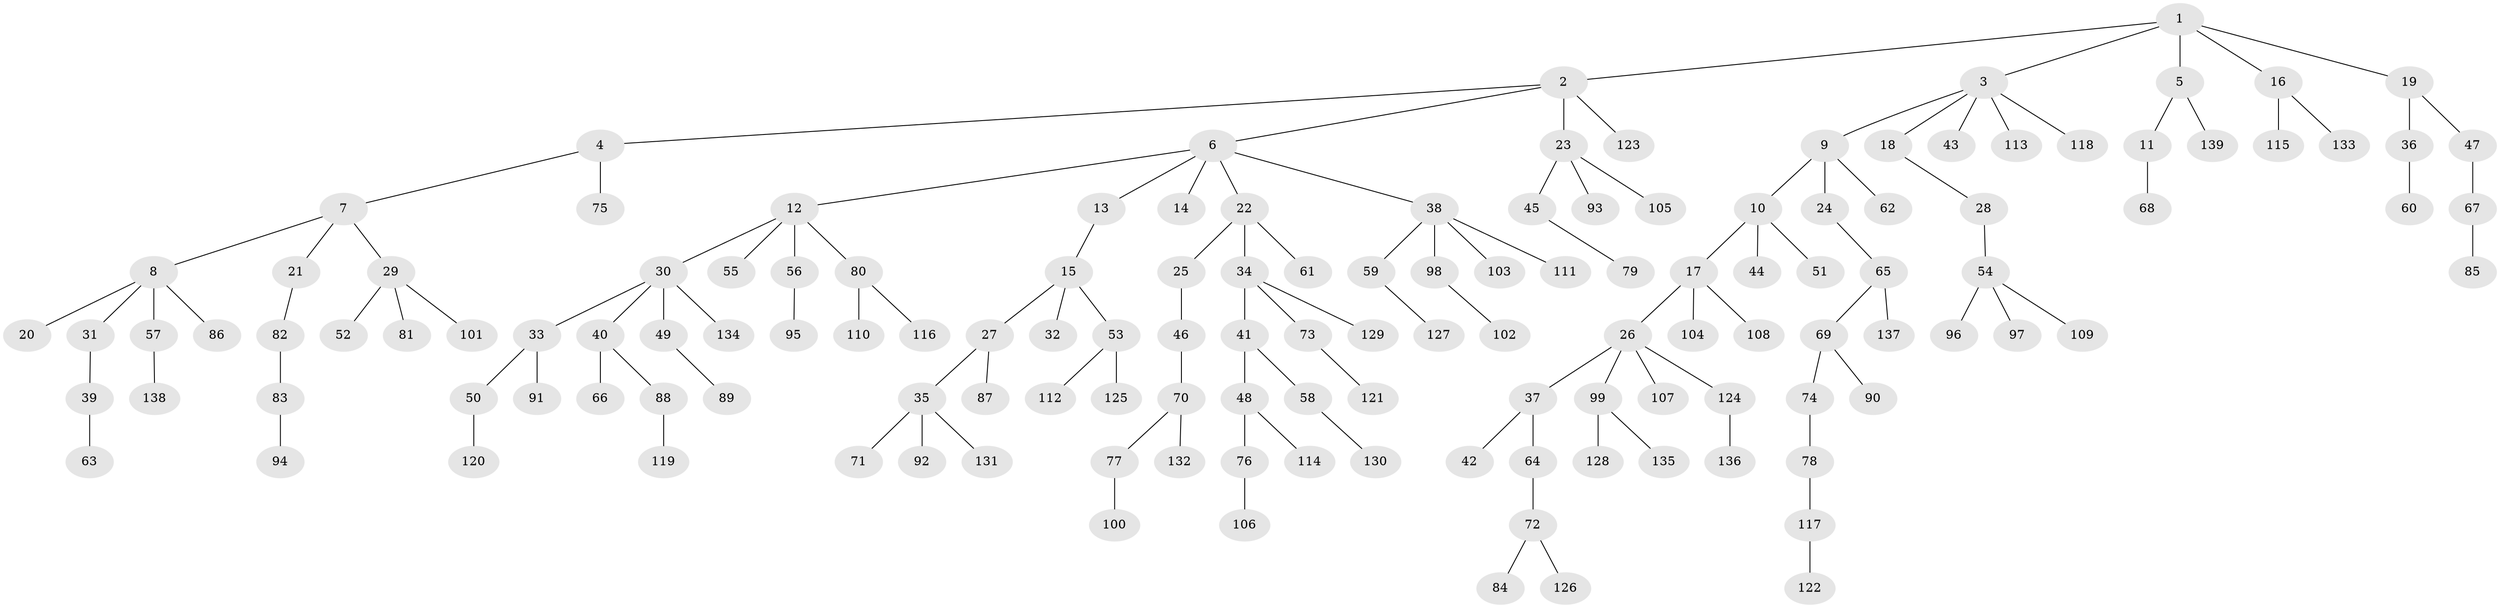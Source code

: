 // coarse degree distribution, {9: 0.028985507246376812, 6: 0.028985507246376812, 5: 0.043478260869565216, 4: 0.028985507246376812, 1: 0.6521739130434783, 2: 0.17391304347826086, 8: 0.014492753623188406, 3: 0.028985507246376812}
// Generated by graph-tools (version 1.1) at 2025/54/03/05/25 16:54:47]
// undirected, 139 vertices, 138 edges
graph export_dot {
graph [start="1"]
  node [color=gray90,style=filled];
  1;
  2;
  3;
  4;
  5;
  6;
  7;
  8;
  9;
  10;
  11;
  12;
  13;
  14;
  15;
  16;
  17;
  18;
  19;
  20;
  21;
  22;
  23;
  24;
  25;
  26;
  27;
  28;
  29;
  30;
  31;
  32;
  33;
  34;
  35;
  36;
  37;
  38;
  39;
  40;
  41;
  42;
  43;
  44;
  45;
  46;
  47;
  48;
  49;
  50;
  51;
  52;
  53;
  54;
  55;
  56;
  57;
  58;
  59;
  60;
  61;
  62;
  63;
  64;
  65;
  66;
  67;
  68;
  69;
  70;
  71;
  72;
  73;
  74;
  75;
  76;
  77;
  78;
  79;
  80;
  81;
  82;
  83;
  84;
  85;
  86;
  87;
  88;
  89;
  90;
  91;
  92;
  93;
  94;
  95;
  96;
  97;
  98;
  99;
  100;
  101;
  102;
  103;
  104;
  105;
  106;
  107;
  108;
  109;
  110;
  111;
  112;
  113;
  114;
  115;
  116;
  117;
  118;
  119;
  120;
  121;
  122;
  123;
  124;
  125;
  126;
  127;
  128;
  129;
  130;
  131;
  132;
  133;
  134;
  135;
  136;
  137;
  138;
  139;
  1 -- 2;
  1 -- 3;
  1 -- 5;
  1 -- 16;
  1 -- 19;
  2 -- 4;
  2 -- 6;
  2 -- 23;
  2 -- 123;
  3 -- 9;
  3 -- 18;
  3 -- 43;
  3 -- 113;
  3 -- 118;
  4 -- 7;
  4 -- 75;
  5 -- 11;
  5 -- 139;
  6 -- 12;
  6 -- 13;
  6 -- 14;
  6 -- 22;
  6 -- 38;
  7 -- 8;
  7 -- 21;
  7 -- 29;
  8 -- 20;
  8 -- 31;
  8 -- 57;
  8 -- 86;
  9 -- 10;
  9 -- 24;
  9 -- 62;
  10 -- 17;
  10 -- 44;
  10 -- 51;
  11 -- 68;
  12 -- 30;
  12 -- 55;
  12 -- 56;
  12 -- 80;
  13 -- 15;
  15 -- 27;
  15 -- 32;
  15 -- 53;
  16 -- 115;
  16 -- 133;
  17 -- 26;
  17 -- 104;
  17 -- 108;
  18 -- 28;
  19 -- 36;
  19 -- 47;
  21 -- 82;
  22 -- 25;
  22 -- 34;
  22 -- 61;
  23 -- 45;
  23 -- 93;
  23 -- 105;
  24 -- 65;
  25 -- 46;
  26 -- 37;
  26 -- 99;
  26 -- 107;
  26 -- 124;
  27 -- 35;
  27 -- 87;
  28 -- 54;
  29 -- 52;
  29 -- 81;
  29 -- 101;
  30 -- 33;
  30 -- 40;
  30 -- 49;
  30 -- 134;
  31 -- 39;
  33 -- 50;
  33 -- 91;
  34 -- 41;
  34 -- 73;
  34 -- 129;
  35 -- 71;
  35 -- 92;
  35 -- 131;
  36 -- 60;
  37 -- 42;
  37 -- 64;
  38 -- 59;
  38 -- 98;
  38 -- 103;
  38 -- 111;
  39 -- 63;
  40 -- 66;
  40 -- 88;
  41 -- 48;
  41 -- 58;
  45 -- 79;
  46 -- 70;
  47 -- 67;
  48 -- 76;
  48 -- 114;
  49 -- 89;
  50 -- 120;
  53 -- 112;
  53 -- 125;
  54 -- 96;
  54 -- 97;
  54 -- 109;
  56 -- 95;
  57 -- 138;
  58 -- 130;
  59 -- 127;
  64 -- 72;
  65 -- 69;
  65 -- 137;
  67 -- 85;
  69 -- 74;
  69 -- 90;
  70 -- 77;
  70 -- 132;
  72 -- 84;
  72 -- 126;
  73 -- 121;
  74 -- 78;
  76 -- 106;
  77 -- 100;
  78 -- 117;
  80 -- 110;
  80 -- 116;
  82 -- 83;
  83 -- 94;
  88 -- 119;
  98 -- 102;
  99 -- 128;
  99 -- 135;
  117 -- 122;
  124 -- 136;
}
